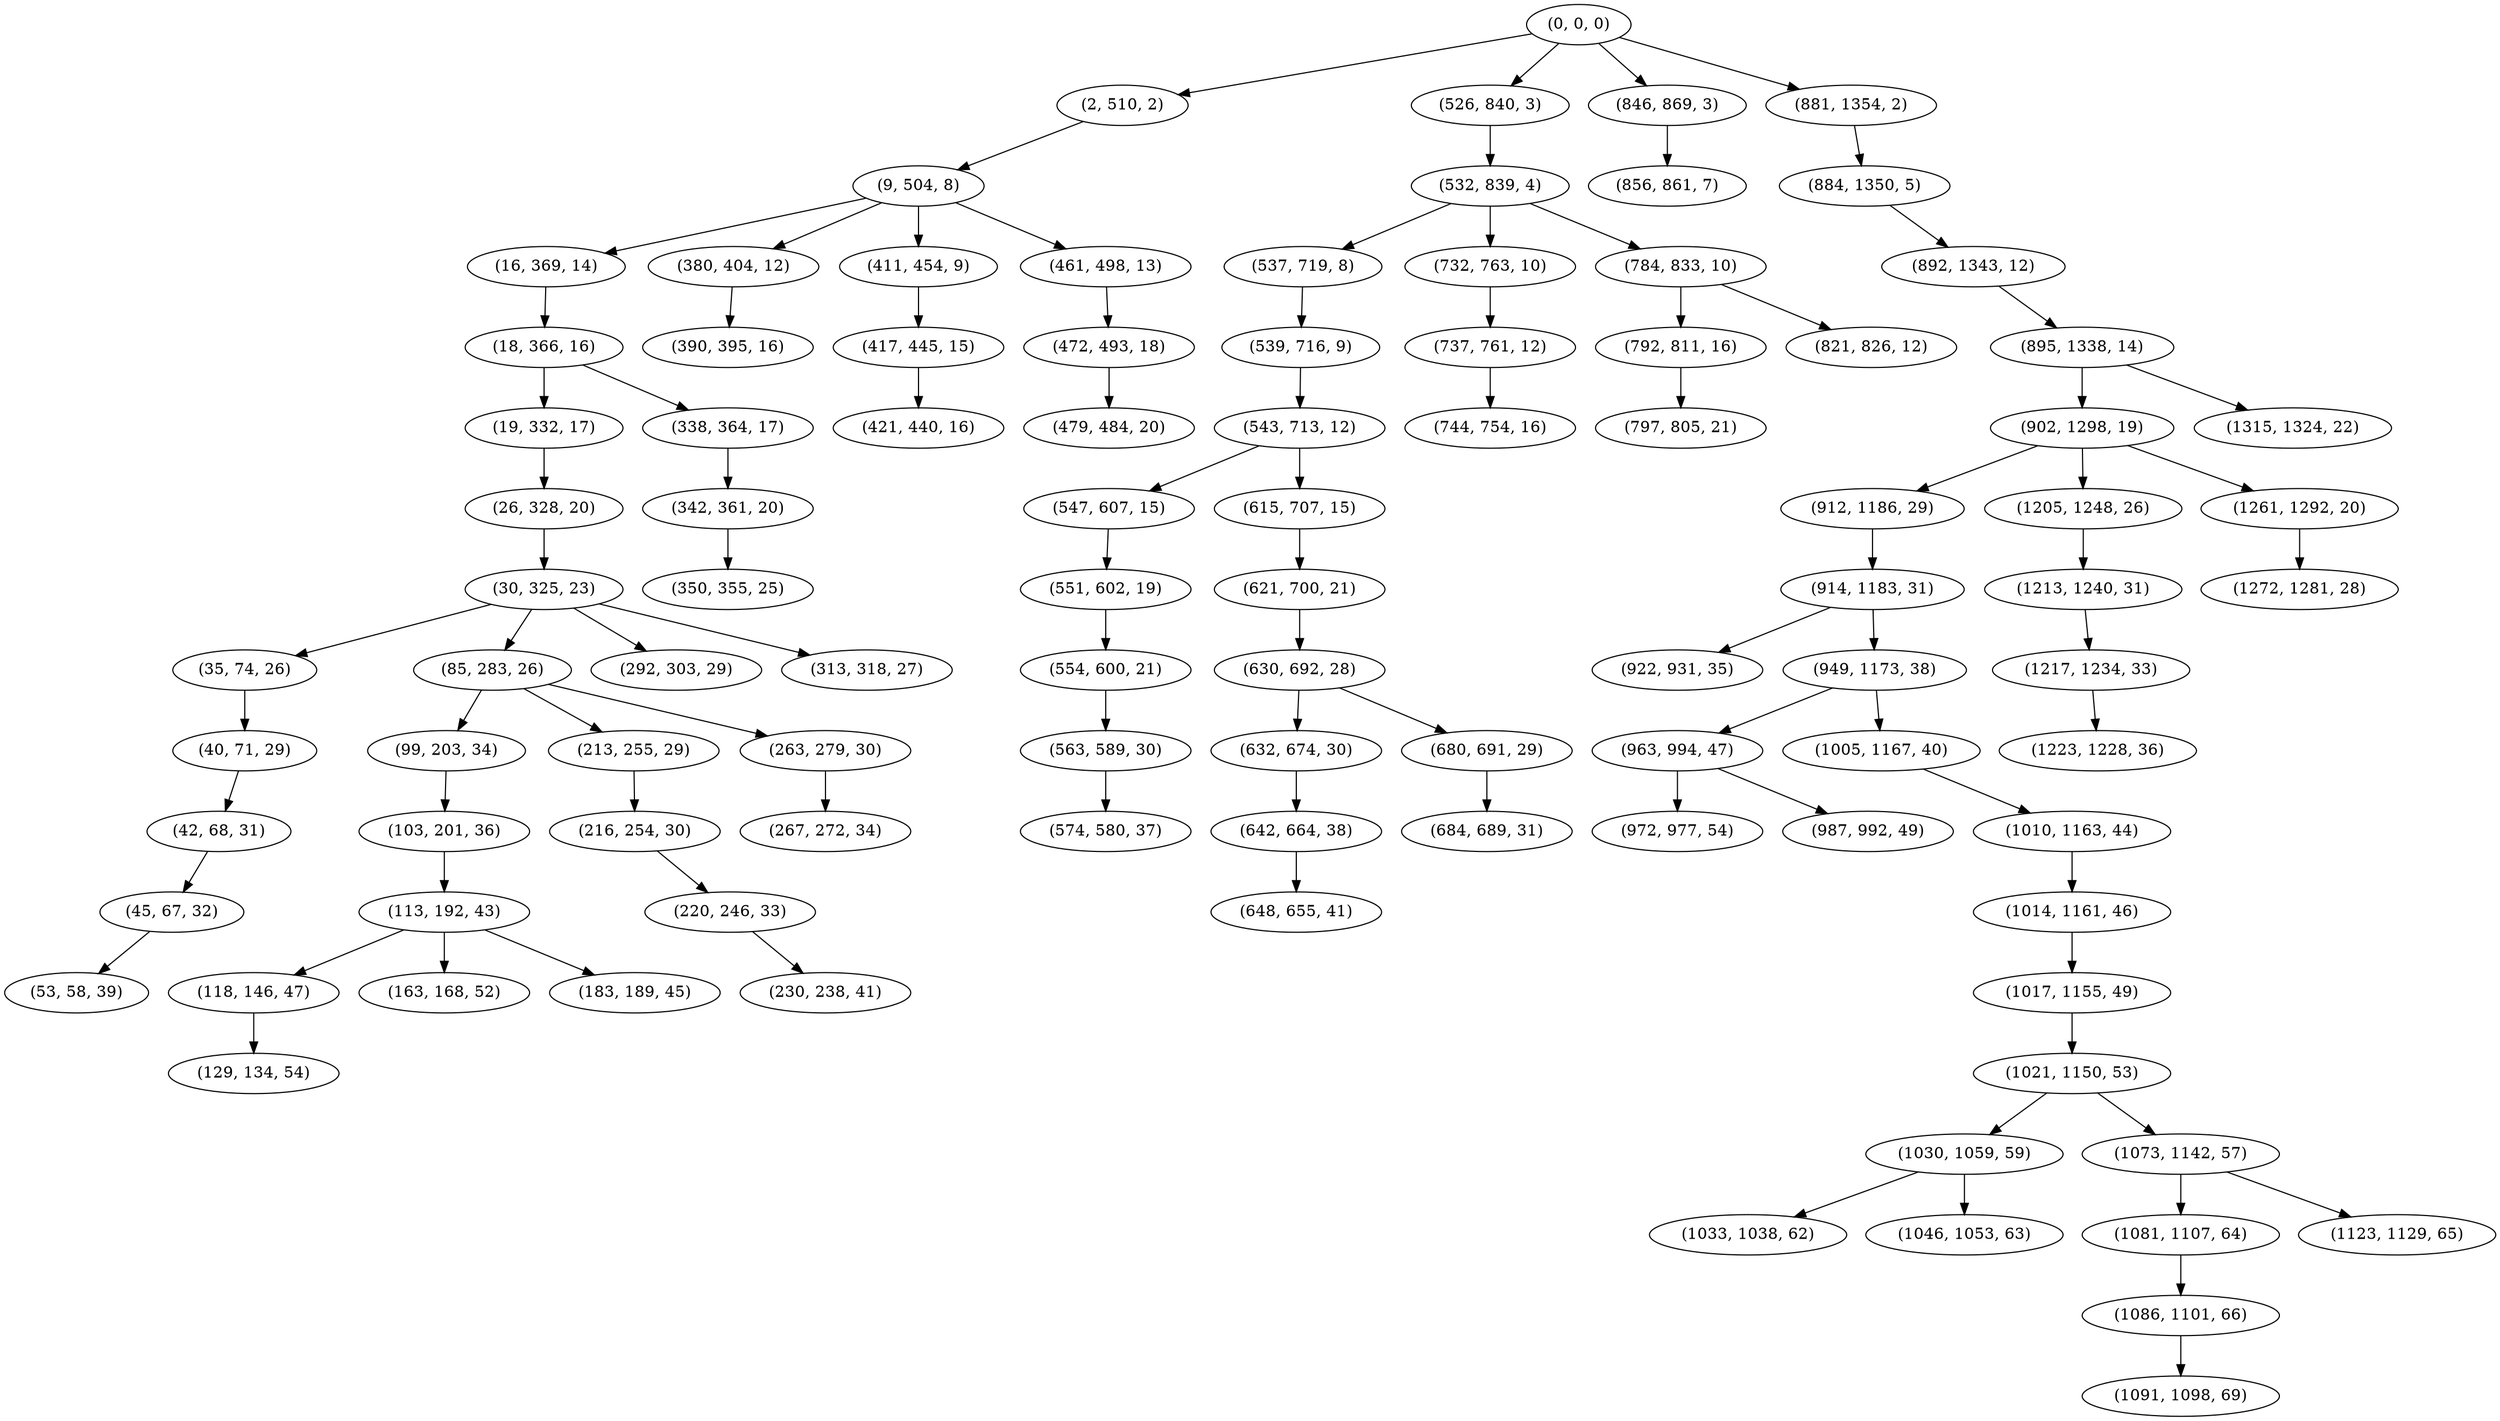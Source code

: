 digraph tree {
    "(0, 0, 0)";
    "(2, 510, 2)";
    "(9, 504, 8)";
    "(16, 369, 14)";
    "(18, 366, 16)";
    "(19, 332, 17)";
    "(26, 328, 20)";
    "(30, 325, 23)";
    "(35, 74, 26)";
    "(40, 71, 29)";
    "(42, 68, 31)";
    "(45, 67, 32)";
    "(53, 58, 39)";
    "(85, 283, 26)";
    "(99, 203, 34)";
    "(103, 201, 36)";
    "(113, 192, 43)";
    "(118, 146, 47)";
    "(129, 134, 54)";
    "(163, 168, 52)";
    "(183, 189, 45)";
    "(213, 255, 29)";
    "(216, 254, 30)";
    "(220, 246, 33)";
    "(230, 238, 41)";
    "(263, 279, 30)";
    "(267, 272, 34)";
    "(292, 303, 29)";
    "(313, 318, 27)";
    "(338, 364, 17)";
    "(342, 361, 20)";
    "(350, 355, 25)";
    "(380, 404, 12)";
    "(390, 395, 16)";
    "(411, 454, 9)";
    "(417, 445, 15)";
    "(421, 440, 16)";
    "(461, 498, 13)";
    "(472, 493, 18)";
    "(479, 484, 20)";
    "(526, 840, 3)";
    "(532, 839, 4)";
    "(537, 719, 8)";
    "(539, 716, 9)";
    "(543, 713, 12)";
    "(547, 607, 15)";
    "(551, 602, 19)";
    "(554, 600, 21)";
    "(563, 589, 30)";
    "(574, 580, 37)";
    "(615, 707, 15)";
    "(621, 700, 21)";
    "(630, 692, 28)";
    "(632, 674, 30)";
    "(642, 664, 38)";
    "(648, 655, 41)";
    "(680, 691, 29)";
    "(684, 689, 31)";
    "(732, 763, 10)";
    "(737, 761, 12)";
    "(744, 754, 16)";
    "(784, 833, 10)";
    "(792, 811, 16)";
    "(797, 805, 21)";
    "(821, 826, 12)";
    "(846, 869, 3)";
    "(856, 861, 7)";
    "(881, 1354, 2)";
    "(884, 1350, 5)";
    "(892, 1343, 12)";
    "(895, 1338, 14)";
    "(902, 1298, 19)";
    "(912, 1186, 29)";
    "(914, 1183, 31)";
    "(922, 931, 35)";
    "(949, 1173, 38)";
    "(963, 994, 47)";
    "(972, 977, 54)";
    "(987, 992, 49)";
    "(1005, 1167, 40)";
    "(1010, 1163, 44)";
    "(1014, 1161, 46)";
    "(1017, 1155, 49)";
    "(1021, 1150, 53)";
    "(1030, 1059, 59)";
    "(1033, 1038, 62)";
    "(1046, 1053, 63)";
    "(1073, 1142, 57)";
    "(1081, 1107, 64)";
    "(1086, 1101, 66)";
    "(1091, 1098, 69)";
    "(1123, 1129, 65)";
    "(1205, 1248, 26)";
    "(1213, 1240, 31)";
    "(1217, 1234, 33)";
    "(1223, 1228, 36)";
    "(1261, 1292, 20)";
    "(1272, 1281, 28)";
    "(1315, 1324, 22)";
    "(0, 0, 0)" -> "(2, 510, 2)";
    "(0, 0, 0)" -> "(526, 840, 3)";
    "(0, 0, 0)" -> "(846, 869, 3)";
    "(0, 0, 0)" -> "(881, 1354, 2)";
    "(2, 510, 2)" -> "(9, 504, 8)";
    "(9, 504, 8)" -> "(16, 369, 14)";
    "(9, 504, 8)" -> "(380, 404, 12)";
    "(9, 504, 8)" -> "(411, 454, 9)";
    "(9, 504, 8)" -> "(461, 498, 13)";
    "(16, 369, 14)" -> "(18, 366, 16)";
    "(18, 366, 16)" -> "(19, 332, 17)";
    "(18, 366, 16)" -> "(338, 364, 17)";
    "(19, 332, 17)" -> "(26, 328, 20)";
    "(26, 328, 20)" -> "(30, 325, 23)";
    "(30, 325, 23)" -> "(35, 74, 26)";
    "(30, 325, 23)" -> "(85, 283, 26)";
    "(30, 325, 23)" -> "(292, 303, 29)";
    "(30, 325, 23)" -> "(313, 318, 27)";
    "(35, 74, 26)" -> "(40, 71, 29)";
    "(40, 71, 29)" -> "(42, 68, 31)";
    "(42, 68, 31)" -> "(45, 67, 32)";
    "(45, 67, 32)" -> "(53, 58, 39)";
    "(85, 283, 26)" -> "(99, 203, 34)";
    "(85, 283, 26)" -> "(213, 255, 29)";
    "(85, 283, 26)" -> "(263, 279, 30)";
    "(99, 203, 34)" -> "(103, 201, 36)";
    "(103, 201, 36)" -> "(113, 192, 43)";
    "(113, 192, 43)" -> "(118, 146, 47)";
    "(113, 192, 43)" -> "(163, 168, 52)";
    "(113, 192, 43)" -> "(183, 189, 45)";
    "(118, 146, 47)" -> "(129, 134, 54)";
    "(213, 255, 29)" -> "(216, 254, 30)";
    "(216, 254, 30)" -> "(220, 246, 33)";
    "(220, 246, 33)" -> "(230, 238, 41)";
    "(263, 279, 30)" -> "(267, 272, 34)";
    "(338, 364, 17)" -> "(342, 361, 20)";
    "(342, 361, 20)" -> "(350, 355, 25)";
    "(380, 404, 12)" -> "(390, 395, 16)";
    "(411, 454, 9)" -> "(417, 445, 15)";
    "(417, 445, 15)" -> "(421, 440, 16)";
    "(461, 498, 13)" -> "(472, 493, 18)";
    "(472, 493, 18)" -> "(479, 484, 20)";
    "(526, 840, 3)" -> "(532, 839, 4)";
    "(532, 839, 4)" -> "(537, 719, 8)";
    "(532, 839, 4)" -> "(732, 763, 10)";
    "(532, 839, 4)" -> "(784, 833, 10)";
    "(537, 719, 8)" -> "(539, 716, 9)";
    "(539, 716, 9)" -> "(543, 713, 12)";
    "(543, 713, 12)" -> "(547, 607, 15)";
    "(543, 713, 12)" -> "(615, 707, 15)";
    "(547, 607, 15)" -> "(551, 602, 19)";
    "(551, 602, 19)" -> "(554, 600, 21)";
    "(554, 600, 21)" -> "(563, 589, 30)";
    "(563, 589, 30)" -> "(574, 580, 37)";
    "(615, 707, 15)" -> "(621, 700, 21)";
    "(621, 700, 21)" -> "(630, 692, 28)";
    "(630, 692, 28)" -> "(632, 674, 30)";
    "(630, 692, 28)" -> "(680, 691, 29)";
    "(632, 674, 30)" -> "(642, 664, 38)";
    "(642, 664, 38)" -> "(648, 655, 41)";
    "(680, 691, 29)" -> "(684, 689, 31)";
    "(732, 763, 10)" -> "(737, 761, 12)";
    "(737, 761, 12)" -> "(744, 754, 16)";
    "(784, 833, 10)" -> "(792, 811, 16)";
    "(784, 833, 10)" -> "(821, 826, 12)";
    "(792, 811, 16)" -> "(797, 805, 21)";
    "(846, 869, 3)" -> "(856, 861, 7)";
    "(881, 1354, 2)" -> "(884, 1350, 5)";
    "(884, 1350, 5)" -> "(892, 1343, 12)";
    "(892, 1343, 12)" -> "(895, 1338, 14)";
    "(895, 1338, 14)" -> "(902, 1298, 19)";
    "(895, 1338, 14)" -> "(1315, 1324, 22)";
    "(902, 1298, 19)" -> "(912, 1186, 29)";
    "(902, 1298, 19)" -> "(1205, 1248, 26)";
    "(902, 1298, 19)" -> "(1261, 1292, 20)";
    "(912, 1186, 29)" -> "(914, 1183, 31)";
    "(914, 1183, 31)" -> "(922, 931, 35)";
    "(914, 1183, 31)" -> "(949, 1173, 38)";
    "(949, 1173, 38)" -> "(963, 994, 47)";
    "(949, 1173, 38)" -> "(1005, 1167, 40)";
    "(963, 994, 47)" -> "(972, 977, 54)";
    "(963, 994, 47)" -> "(987, 992, 49)";
    "(1005, 1167, 40)" -> "(1010, 1163, 44)";
    "(1010, 1163, 44)" -> "(1014, 1161, 46)";
    "(1014, 1161, 46)" -> "(1017, 1155, 49)";
    "(1017, 1155, 49)" -> "(1021, 1150, 53)";
    "(1021, 1150, 53)" -> "(1030, 1059, 59)";
    "(1021, 1150, 53)" -> "(1073, 1142, 57)";
    "(1030, 1059, 59)" -> "(1033, 1038, 62)";
    "(1030, 1059, 59)" -> "(1046, 1053, 63)";
    "(1073, 1142, 57)" -> "(1081, 1107, 64)";
    "(1073, 1142, 57)" -> "(1123, 1129, 65)";
    "(1081, 1107, 64)" -> "(1086, 1101, 66)";
    "(1086, 1101, 66)" -> "(1091, 1098, 69)";
    "(1205, 1248, 26)" -> "(1213, 1240, 31)";
    "(1213, 1240, 31)" -> "(1217, 1234, 33)";
    "(1217, 1234, 33)" -> "(1223, 1228, 36)";
    "(1261, 1292, 20)" -> "(1272, 1281, 28)";
}
